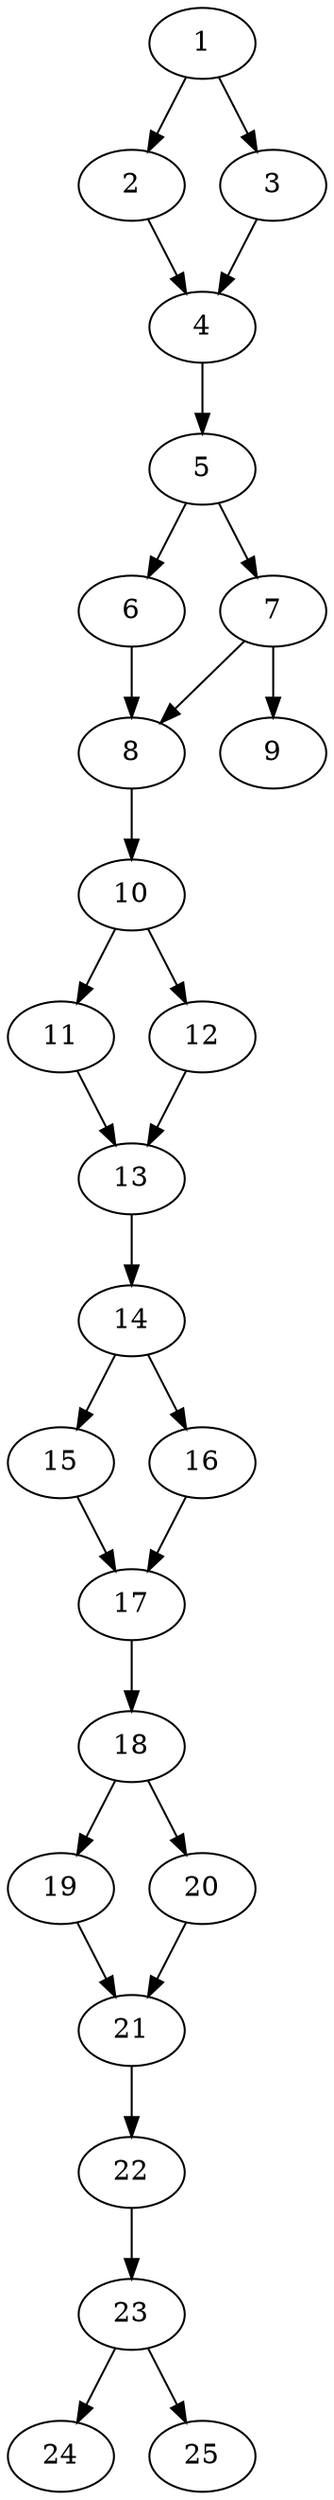 // DAG automatically generated by daggen at Thu Oct  3 14:00:39 2019
// ./daggen --dot -n 25 --ccr 0.4 --fat 0.3 --regular 0.7 --density 0.9 --mindata 5242880 --maxdata 52428800 
digraph G {
  1 [size="109821440", alpha="0.12", expect_size="43928576"] 
  1 -> 2 [size ="43928576"]
  1 -> 3 [size ="43928576"]
  2 [size="126195200", alpha="0.12", expect_size="50478080"] 
  2 -> 4 [size ="50478080"]
  3 [size="102691840", alpha="0.03", expect_size="41076736"] 
  3 -> 4 [size ="41076736"]
  4 [size="66529280", alpha="0.19", expect_size="26611712"] 
  4 -> 5 [size ="26611712"]
  5 [size="21189120", alpha="0.16", expect_size="8475648"] 
  5 -> 6 [size ="8475648"]
  5 -> 7 [size ="8475648"]
  6 [size="54133760", alpha="0.12", expect_size="21653504"] 
  6 -> 8 [size ="21653504"]
  7 [size="29457920", alpha="0.06", expect_size="11783168"] 
  7 -> 8 [size ="11783168"]
  7 -> 9 [size ="11783168"]
  8 [size="67609600", alpha="0.01", expect_size="27043840"] 
  8 -> 10 [size ="27043840"]
  9 [size="106982400", alpha="0.16", expect_size="42792960"] 
  10 [size="17861120", alpha="0.17", expect_size="7144448"] 
  10 -> 11 [size ="7144448"]
  10 -> 12 [size ="7144448"]
  11 [size="118289920", alpha="0.19", expect_size="47315968"] 
  11 -> 13 [size ="47315968"]
  12 [size="71562240", alpha="0.09", expect_size="28624896"] 
  12 -> 13 [size ="28624896"]
  13 [size="25889280", alpha="0.09", expect_size="10355712"] 
  13 -> 14 [size ="10355712"]
  14 [size="42385920", alpha="0.08", expect_size="16954368"] 
  14 -> 15 [size ="16954368"]
  14 -> 16 [size ="16954368"]
  15 [size="34913280", alpha="0.15", expect_size="13965312"] 
  15 -> 17 [size ="13965312"]
  16 [size="13352960", alpha="0.11", expect_size="5341184"] 
  16 -> 17 [size ="5341184"]
  17 [size="83210240", alpha="0.11", expect_size="33284096"] 
  17 -> 18 [size ="33284096"]
  18 [size="116602880", alpha="0.12", expect_size="46641152"] 
  18 -> 19 [size ="46641152"]
  18 -> 20 [size ="46641152"]
  19 [size="121707520", alpha="0.13", expect_size="48683008"] 
  19 -> 21 [size ="48683008"]
  20 [size="100853760", alpha="0.04", expect_size="40341504"] 
  20 -> 21 [size ="40341504"]
  21 [size="83504640", alpha="0.11", expect_size="33401856"] 
  21 -> 22 [size ="33401856"]
  22 [size="78440960", alpha="0.18", expect_size="31376384"] 
  22 -> 23 [size ="31376384"]
  23 [size="13811200", alpha="0.19", expect_size="5524480"] 
  23 -> 24 [size ="5524480"]
  23 -> 25 [size ="5524480"]
  24 [size="67141120", alpha="0.10", expect_size="26856448"] 
  25 [size="111805440", alpha="0.02", expect_size="44722176"] 
}
